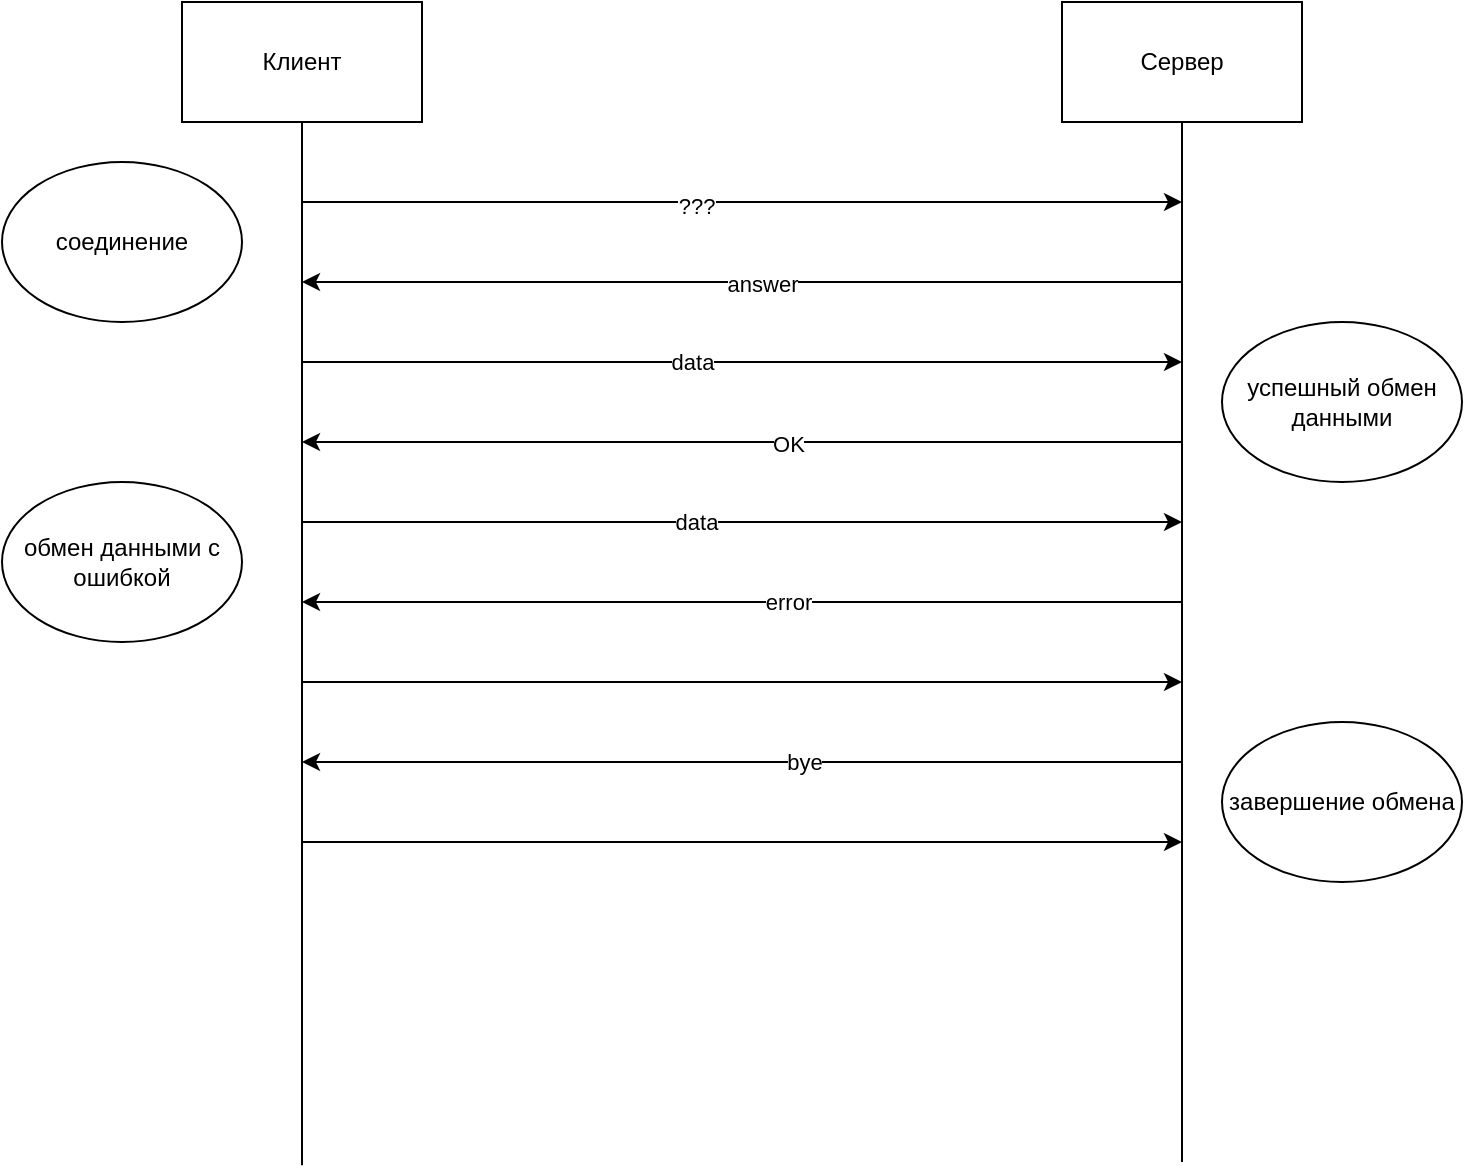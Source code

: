 <mxfile version="20.2.3" type="device"><diagram id="sBF2kQx89g07fEOPsC66" name="Страница 1"><mxGraphModel dx="1278" dy="641" grid="1" gridSize="10" guides="1" tooltips="1" connect="1" arrows="1" fold="1" page="1" pageScale="1" pageWidth="827" pageHeight="1169" math="0" shadow="0"><root><mxCell id="0"/><mxCell id="1" parent="0"/><mxCell id="vzAeKVCmgWNdidjmI_Fp-1" value="Клиент" style="rounded=0;whiteSpace=wrap;html=1;" vertex="1" parent="1"><mxGeometry x="120" y="180" width="120" height="60" as="geometry"/></mxCell><mxCell id="vzAeKVCmgWNdidjmI_Fp-2" value="Сервер" style="rounded=0;whiteSpace=wrap;html=1;" vertex="1" parent="1"><mxGeometry x="560" y="180" width="120" height="60" as="geometry"/></mxCell><mxCell id="vzAeKVCmgWNdidjmI_Fp-3" value="" style="endArrow=none;html=1;rounded=0;entryX=0.5;entryY=1;entryDx=0;entryDy=0;" edge="1" parent="1" target="vzAeKVCmgWNdidjmI_Fp-1"><mxGeometry width="50" height="50" relative="1" as="geometry"><mxPoint x="180" y="761.6" as="sourcePoint"/><mxPoint x="440" y="310" as="targetPoint"/></mxGeometry></mxCell><mxCell id="vzAeKVCmgWNdidjmI_Fp-6" value="" style="endArrow=none;html=1;rounded=0;entryX=0.5;entryY=1;entryDx=0;entryDy=0;" edge="1" parent="1" target="vzAeKVCmgWNdidjmI_Fp-2"><mxGeometry width="50" height="50" relative="1" as="geometry"><mxPoint x="620" y="760" as="sourcePoint"/><mxPoint x="440" y="470" as="targetPoint"/></mxGeometry></mxCell><mxCell id="vzAeKVCmgWNdidjmI_Fp-7" value="" style="endArrow=classic;html=1;rounded=0;" edge="1" parent="1"><mxGeometry width="50" height="50" relative="1" as="geometry"><mxPoint x="180" y="280" as="sourcePoint"/><mxPoint x="620" y="280" as="targetPoint"/></mxGeometry></mxCell><mxCell id="vzAeKVCmgWNdidjmI_Fp-8" value="???" style="edgeLabel;html=1;align=center;verticalAlign=middle;resizable=0;points=[];" vertex="1" connectable="0" parent="vzAeKVCmgWNdidjmI_Fp-7"><mxGeometry x="-0.105" y="-2" relative="1" as="geometry"><mxPoint as="offset"/></mxGeometry></mxCell><mxCell id="vzAeKVCmgWNdidjmI_Fp-9" value="" style="endArrow=classic;html=1;rounded=0;" edge="1" parent="1"><mxGeometry width="50" height="50" relative="1" as="geometry"><mxPoint x="620" y="320" as="sourcePoint"/><mxPoint x="180" y="320" as="targetPoint"/></mxGeometry></mxCell><mxCell id="vzAeKVCmgWNdidjmI_Fp-10" value="answer" style="edgeLabel;html=1;align=center;verticalAlign=middle;resizable=0;points=[];" vertex="1" connectable="0" parent="vzAeKVCmgWNdidjmI_Fp-9"><mxGeometry x="-0.044" y="1" relative="1" as="geometry"><mxPoint as="offset"/></mxGeometry></mxCell><mxCell id="vzAeKVCmgWNdidjmI_Fp-11" value="" style="endArrow=classic;html=1;rounded=0;" edge="1" parent="1"><mxGeometry width="50" height="50" relative="1" as="geometry"><mxPoint x="180" y="360" as="sourcePoint"/><mxPoint x="620" y="360" as="targetPoint"/></mxGeometry></mxCell><mxCell id="vzAeKVCmgWNdidjmI_Fp-12" value="data" style="edgeLabel;html=1;align=center;verticalAlign=middle;resizable=0;points=[];" vertex="1" connectable="0" parent="vzAeKVCmgWNdidjmI_Fp-11"><mxGeometry x="-0.115" relative="1" as="geometry"><mxPoint as="offset"/></mxGeometry></mxCell><mxCell id="vzAeKVCmgWNdidjmI_Fp-13" value="" style="endArrow=classic;html=1;rounded=0;" edge="1" parent="1"><mxGeometry width="50" height="50" relative="1" as="geometry"><mxPoint x="620" y="400" as="sourcePoint"/><mxPoint x="180" y="400" as="targetPoint"/></mxGeometry></mxCell><mxCell id="vzAeKVCmgWNdidjmI_Fp-14" value="OK" style="edgeLabel;html=1;align=center;verticalAlign=middle;resizable=0;points=[];" vertex="1" connectable="0" parent="vzAeKVCmgWNdidjmI_Fp-13"><mxGeometry x="-0.104" y="1" relative="1" as="geometry"><mxPoint as="offset"/></mxGeometry></mxCell><mxCell id="vzAeKVCmgWNdidjmI_Fp-15" value="" style="endArrow=classic;html=1;rounded=0;" edge="1" parent="1"><mxGeometry width="50" height="50" relative="1" as="geometry"><mxPoint x="180" y="440" as="sourcePoint"/><mxPoint x="620" y="440" as="targetPoint"/></mxGeometry></mxCell><mxCell id="vzAeKVCmgWNdidjmI_Fp-16" value="data" style="edgeLabel;html=1;align=center;verticalAlign=middle;resizable=0;points=[];" vertex="1" connectable="0" parent="vzAeKVCmgWNdidjmI_Fp-15"><mxGeometry x="-0.105" relative="1" as="geometry"><mxPoint as="offset"/></mxGeometry></mxCell><mxCell id="vzAeKVCmgWNdidjmI_Fp-17" value="" style="endArrow=classic;html=1;rounded=0;" edge="1" parent="1"><mxGeometry width="50" height="50" relative="1" as="geometry"><mxPoint x="620" y="480" as="sourcePoint"/><mxPoint x="180" y="480" as="targetPoint"/></mxGeometry></mxCell><mxCell id="vzAeKVCmgWNdidjmI_Fp-18" value="error" style="edgeLabel;html=1;align=center;verticalAlign=middle;resizable=0;points=[];" vertex="1" connectable="0" parent="vzAeKVCmgWNdidjmI_Fp-17"><mxGeometry x="-0.104" relative="1" as="geometry"><mxPoint as="offset"/></mxGeometry></mxCell><mxCell id="vzAeKVCmgWNdidjmI_Fp-19" value="" style="endArrow=classic;html=1;rounded=0;" edge="1" parent="1"><mxGeometry width="50" height="50" relative="1" as="geometry"><mxPoint x="180" y="520" as="sourcePoint"/><mxPoint x="620" y="520" as="targetPoint"/></mxGeometry></mxCell><mxCell id="vzAeKVCmgWNdidjmI_Fp-20" value="" style="endArrow=classic;html=1;rounded=0;" edge="1" parent="1"><mxGeometry width="50" height="50" relative="1" as="geometry"><mxPoint x="620" y="560" as="sourcePoint"/><mxPoint x="180" y="560" as="targetPoint"/></mxGeometry></mxCell><mxCell id="vzAeKVCmgWNdidjmI_Fp-22" value="bye" style="edgeLabel;html=1;align=center;verticalAlign=middle;resizable=0;points=[];" vertex="1" connectable="0" parent="vzAeKVCmgWNdidjmI_Fp-20"><mxGeometry x="-0.14" relative="1" as="geometry"><mxPoint as="offset"/></mxGeometry></mxCell><mxCell id="vzAeKVCmgWNdidjmI_Fp-21" value="" style="endArrow=classic;html=1;rounded=0;" edge="1" parent="1"><mxGeometry width="50" height="50" relative="1" as="geometry"><mxPoint x="180" y="600" as="sourcePoint"/><mxPoint x="620" y="600" as="targetPoint"/></mxGeometry></mxCell><mxCell id="vzAeKVCmgWNdidjmI_Fp-23" value="соединение" style="ellipse;whiteSpace=wrap;html=1;" vertex="1" parent="1"><mxGeometry x="30" y="260" width="120" height="80" as="geometry"/></mxCell><mxCell id="vzAeKVCmgWNdidjmI_Fp-24" value="успешный обмен данными" style="ellipse;whiteSpace=wrap;html=1;" vertex="1" parent="1"><mxGeometry x="640" y="340" width="120" height="80" as="geometry"/></mxCell><mxCell id="vzAeKVCmgWNdidjmI_Fp-25" value="обмен данными с ошибкой" style="ellipse;whiteSpace=wrap;html=1;" vertex="1" parent="1"><mxGeometry x="30" y="420" width="120" height="80" as="geometry"/></mxCell><mxCell id="vzAeKVCmgWNdidjmI_Fp-26" value="завершение обмена" style="ellipse;whiteSpace=wrap;html=1;" vertex="1" parent="1"><mxGeometry x="640" y="540" width="120" height="80" as="geometry"/></mxCell></root></mxGraphModel></diagram></mxfile>